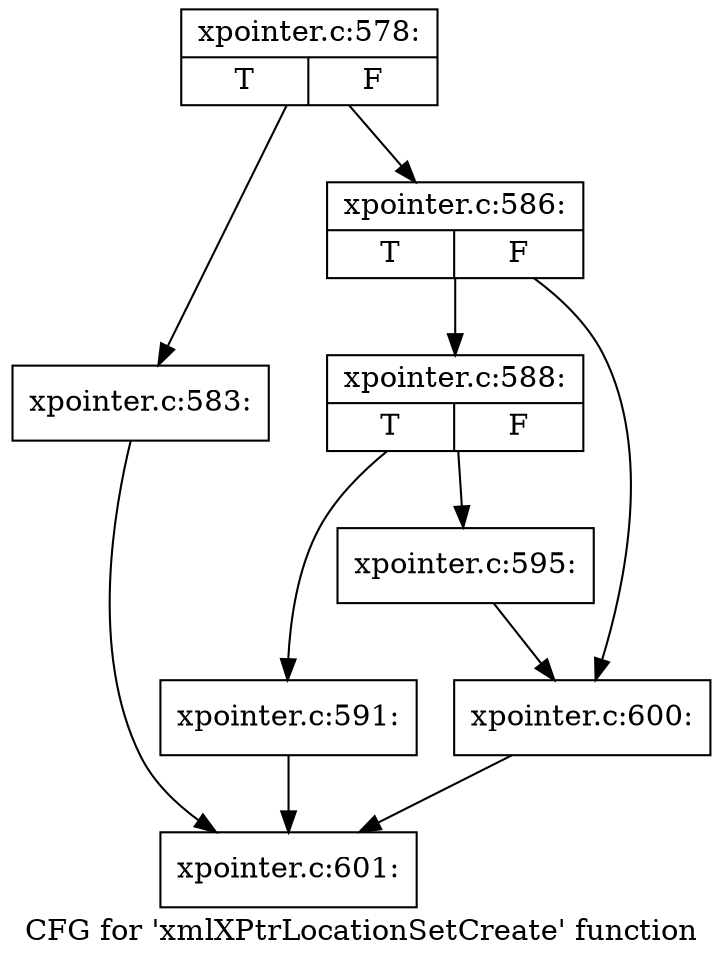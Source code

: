 digraph "CFG for 'xmlXPtrLocationSetCreate' function" {
	label="CFG for 'xmlXPtrLocationSetCreate' function";

	Node0x55f69041fab0 [shape=record,label="{xpointer.c:578:|{<s0>T|<s1>F}}"];
	Node0x55f69041fab0 -> Node0x55f690424af0;
	Node0x55f69041fab0 -> Node0x55f690424b40;
	Node0x55f690424af0 [shape=record,label="{xpointer.c:583:}"];
	Node0x55f690424af0 -> Node0x55f6904171c0;
	Node0x55f690424b40 [shape=record,label="{xpointer.c:586:|{<s0>T|<s1>F}}"];
	Node0x55f690424b40 -> Node0x55f690413560;
	Node0x55f690424b40 -> Node0x55f6904135b0;
	Node0x55f690413560 [shape=record,label="{xpointer.c:588:|{<s0>T|<s1>F}}"];
	Node0x55f690413560 -> Node0x55f690413dc0;
	Node0x55f690413560 -> Node0x55f690413e10;
	Node0x55f690413dc0 [shape=record,label="{xpointer.c:591:}"];
	Node0x55f690413dc0 -> Node0x55f6904171c0;
	Node0x55f690413e10 [shape=record,label="{xpointer.c:595:}"];
	Node0x55f690413e10 -> Node0x55f6904135b0;
	Node0x55f6904135b0 [shape=record,label="{xpointer.c:600:}"];
	Node0x55f6904135b0 -> Node0x55f6904171c0;
	Node0x55f6904171c0 [shape=record,label="{xpointer.c:601:}"];
}
